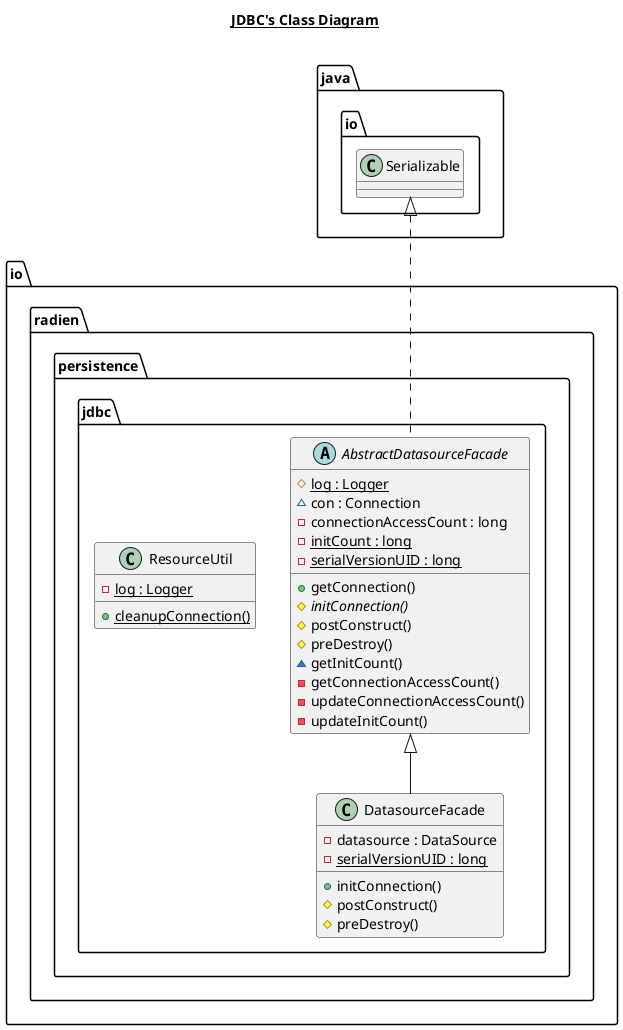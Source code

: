 @startuml

title __JDBC's Class Diagram__\n

  namespace io.radien.persistence.jdbc {
    abstract class io.radien.persistence.jdbc.AbstractDatasourceFacade {
        {static} # log : Logger
        ~ con : Connection
        - connectionAccessCount : long
        {static} - initCount : long
        {static} - serialVersionUID : long
        + getConnection()
        {abstract} # initConnection()
        # postConstruct()
        # preDestroy()
        ~ getInitCount()
        - getConnectionAccessCount()
        - updateConnectionAccessCount()
        - updateInitCount()
    }
  }
  

  namespace io.radien.persistence.jdbc {
    class io.radien.persistence.jdbc.DatasourceFacade {
        - datasource : DataSource
        {static} - serialVersionUID : long
        + initConnection()
        # postConstruct()
        # preDestroy()
    }
  }
  

  namespace io.radien.persistence.jdbc {
    class io.radien.persistence.jdbc.ResourceUtil {
        {static} - log : Logger
        {static} + cleanupConnection()
    }
  }
  

  io.radien.persistence.jdbc.AbstractDatasourceFacade .up.|> java.io.Serializable
  io.radien.persistence.jdbc.DatasourceFacade -up-|> io.radien.persistence.jdbc.AbstractDatasourceFacade


 

@enduml
